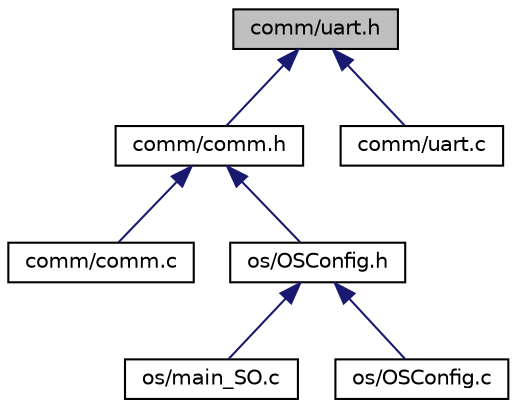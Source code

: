 digraph "comm/uart.h"
{
  edge [fontname="Helvetica",fontsize="10",labelfontname="Helvetica",labelfontsize="10"];
  node [fontname="Helvetica",fontsize="10",shape=record];
  Node1 [label="comm/uart.h",height=0.2,width=0.4,color="black", fillcolor="grey75", style="filled", fontcolor="black"];
  Node1 -> Node2 [dir="back",color="midnightblue",fontsize="10",style="solid",fontname="Helvetica"];
  Node2 [label="comm/comm.h",height=0.2,width=0.4,color="black", fillcolor="white", style="filled",URL="$comm_8h.html",tooltip="File containing common definitions for all project. "];
  Node2 -> Node3 [dir="back",color="midnightblue",fontsize="10",style="solid",fontname="Helvetica"];
  Node3 [label="comm/comm.c",height=0.2,width=0.4,color="black", fillcolor="white", style="filled",URL="$comm_8c.html",tooltip="File containing communication protocol between matlab and microcontroller. "];
  Node2 -> Node4 [dir="back",color="midnightblue",fontsize="10",style="solid",fontname="Helvetica"];
  Node4 [label="os/OSConfig.h",height=0.2,width=0.4,color="black", fillcolor="white", style="filled",URL="$_o_s_config_8h.html"];
  Node4 -> Node5 [dir="back",color="midnightblue",fontsize="10",style="solid",fontname="Helvetica"];
  Node5 [label="os/main_SO.c",height=0.2,width=0.4,color="black", fillcolor="white", style="filled",URL="$main___s_o_8c.html"];
  Node4 -> Node6 [dir="back",color="midnightblue",fontsize="10",style="solid",fontname="Helvetica"];
  Node6 [label="os/OSConfig.c",height=0.2,width=0.4,color="black", fillcolor="white", style="filled",URL="$_o_s_config_8c.html"];
  Node1 -> Node7 [dir="back",color="midnightblue",fontsize="10",style="solid",fontname="Helvetica"];
  Node7 [label="comm/uart.c",height=0.2,width=0.4,color="black", fillcolor="white", style="filled",URL="$uart_8c.html",tooltip="File containing uart low level driver. "];
}
